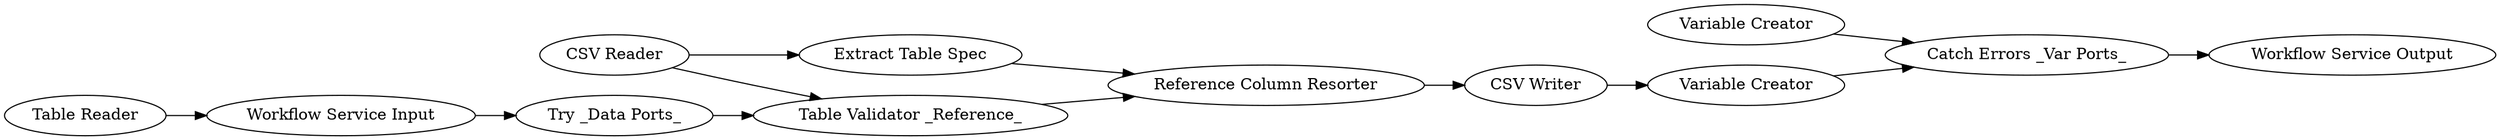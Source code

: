 digraph {
	320 [label="Workflow Service Input"]
	355 [label="Workflow Service Output"]
	372 [label="Table Reader"]
	375 [label="Try _Data Ports_"]
	376 [label="Catch Errors _Var Ports_"]
	379 [label="Variable Creator"]
	380 [label="Variable Creator"]
	348 [label="Reference Column Resorter"]
	350 [label="Extract Table Spec"]
	353 [label="CSV Reader"]
	369 [label="CSV Writer"]
	374 [label="Table Validator _Reference_"]
	348 -> 369
	350 -> 348
	353 -> 374
	353 -> 350
	374 -> 348
	320 -> 375
	372 -> 320
	375 -> 374
	376 -> 355
	379 -> 376
	380 -> 376
	369 -> 379
	rankdir=LR
}
